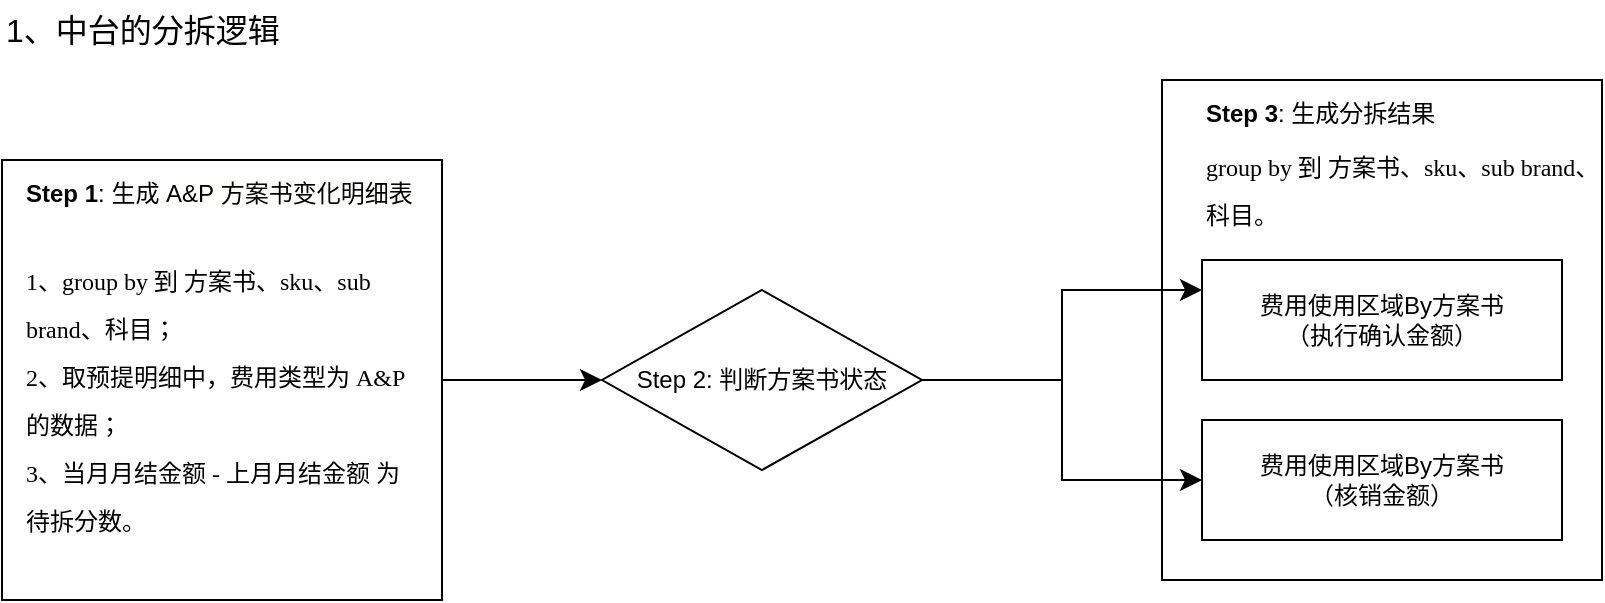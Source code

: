 <mxfile version="28.2.7">
  <diagram name="第 1 页" id="OqW3LYm-kRTg0cfdvNYn">
    <mxGraphModel dx="1426" dy="795" grid="1" gridSize="10" guides="1" tooltips="1" connect="1" arrows="1" fold="1" page="1" pageScale="1" pageWidth="827" pageHeight="1169" math="0" shadow="0">
      <root>
        <mxCell id="0" />
        <mxCell id="1" parent="0" />
        <mxCell id="HjwtmvMxZpDeh4qenirL-7" value="" style="rounded=0;whiteSpace=wrap;html=1;" vertex="1" parent="1">
          <mxGeometry x="630" y="200" width="220" height="250" as="geometry" />
        </mxCell>
        <mxCell id="HjwtmvMxZpDeh4qenirL-4" style="edgeStyle=none;curved=1;rounded=0;orthogonalLoop=1;jettySize=auto;html=1;entryX=0;entryY=0.5;entryDx=0;entryDy=0;fontSize=12;startSize=8;endSize=8;" edge="1" parent="1" source="cTed1zHCf9veyVw_R5J6-1" target="HjwtmvMxZpDeh4qenirL-2">
          <mxGeometry relative="1" as="geometry" />
        </mxCell>
        <mxCell id="cTed1zHCf9veyVw_R5J6-1" value="" style="rounded=0;whiteSpace=wrap;html=1;" parent="1" vertex="1">
          <mxGeometry x="50" y="240" width="220" height="220" as="geometry" />
        </mxCell>
        <mxCell id="cTed1zHCf9veyVw_R5J6-2" value="&lt;font style=&quot;font-size: 12px; color: rgb(0, 0, 0);&quot;&gt;&lt;b&gt;Step 1&lt;/b&gt;: &lt;font face=&quot;Helvetica&quot;&gt;生成&amp;nbsp;&lt;span style=&quot;background-color: rgb(255, 255, 254); white-space: pre;&quot;&gt;A&amp;amp;P&amp;nbsp;方案书变化明细表&lt;/span&gt;&lt;/font&gt;&lt;/font&gt;" style="text;strokeColor=none;fillColor=none;html=1;align=left;verticalAlign=middle;whiteSpace=wrap;rounded=0;fontSize=16;" parent="1" vertex="1">
          <mxGeometry x="60" y="240" width="200" height="30" as="geometry" />
        </mxCell>
        <mxCell id="cTed1zHCf9veyVw_R5J6-3" value="&lt;div style=&quot;line-height: 200%;&quot;&gt;&lt;font face=&quot;Tahoma&quot;&gt;1、group by 到 方案书、sku、sub brand、科目；&lt;/font&gt;&lt;div&gt;&lt;font face=&quot;Tahoma&quot;&gt;2、取预提明细中，费用类型为 A&amp;amp;P 的数据；&lt;/font&gt;&lt;/div&gt;&lt;div&gt;&lt;font face=&quot;Tahoma&quot;&gt;3、当月月结金额 - 上月月结金额 为待拆分数。&lt;/font&gt;&lt;/div&gt;&lt;/div&gt;" style="text;strokeColor=none;fillColor=none;html=1;align=left;verticalAlign=middle;whiteSpace=wrap;rounded=0;fontSize=12;" parent="1" vertex="1">
          <mxGeometry x="60" y="290" width="200" height="140" as="geometry" />
        </mxCell>
        <mxCell id="HjwtmvMxZpDeh4qenirL-11" style="edgeStyle=orthogonalEdgeStyle;rounded=0;orthogonalLoop=1;jettySize=auto;html=1;entryX=0;entryY=0.25;entryDx=0;entryDy=0;fontSize=12;startSize=8;endSize=8;" edge="1" parent="1" source="HjwtmvMxZpDeh4qenirL-2" target="HjwtmvMxZpDeh4qenirL-5">
          <mxGeometry relative="1" as="geometry" />
        </mxCell>
        <mxCell id="HjwtmvMxZpDeh4qenirL-12" style="edgeStyle=orthogonalEdgeStyle;rounded=0;orthogonalLoop=1;jettySize=auto;html=1;entryX=0;entryY=0.5;entryDx=0;entryDy=0;fontSize=12;startSize=8;endSize=8;exitX=1;exitY=0.5;exitDx=0;exitDy=0;" edge="1" parent="1" source="HjwtmvMxZpDeh4qenirL-2" target="HjwtmvMxZpDeh4qenirL-6">
          <mxGeometry relative="1" as="geometry" />
        </mxCell>
        <mxCell id="HjwtmvMxZpDeh4qenirL-2" value="Step 2: 判断方案书状态" style="rhombus;whiteSpace=wrap;html=1;" vertex="1" parent="1">
          <mxGeometry x="350" y="305" width="160" height="90" as="geometry" />
        </mxCell>
        <mxCell id="HjwtmvMxZpDeh4qenirL-5" value="费用使用区域By方案书&lt;div&gt;（执行确认金额）&lt;/div&gt;" style="rounded=0;whiteSpace=wrap;html=1;" vertex="1" parent="1">
          <mxGeometry x="650" y="290" width="180" height="60" as="geometry" />
        </mxCell>
        <mxCell id="HjwtmvMxZpDeh4qenirL-6" value="费用使用区域By方案书&lt;div&gt;（核销金额）&lt;/div&gt;" style="rounded=0;whiteSpace=wrap;html=1;" vertex="1" parent="1">
          <mxGeometry x="650" y="370" width="180" height="60" as="geometry" />
        </mxCell>
        <mxCell id="HjwtmvMxZpDeh4qenirL-8" value="&lt;font style=&quot;font-size: 12px; color: rgb(0, 0, 0);&quot;&gt;&lt;b&gt;Step 3&lt;/b&gt;: 生成分拆结果&lt;/font&gt;" style="text;strokeColor=none;fillColor=none;html=1;align=left;verticalAlign=middle;whiteSpace=wrap;rounded=0;fontSize=16;" vertex="1" parent="1">
          <mxGeometry x="650" y="200" width="130" height="30" as="geometry" />
        </mxCell>
        <mxCell id="HjwtmvMxZpDeh4qenirL-9" value="&lt;div style=&quot;line-height: 200%;&quot;&gt;&lt;font face=&quot;Tahoma&quot;&gt;group by 到 方案书、sku、sub brand、科目。&lt;/font&gt;&lt;/div&gt;" style="text;strokeColor=none;fillColor=none;html=1;align=left;verticalAlign=middle;whiteSpace=wrap;rounded=0;fontSize=12;" vertex="1" parent="1">
          <mxGeometry x="650" y="230" width="200" height="50" as="geometry" />
        </mxCell>
        <mxCell id="HjwtmvMxZpDeh4qenirL-13" value="1、中台的分拆逻辑" style="text;strokeColor=none;fillColor=none;html=1;align=left;verticalAlign=middle;whiteSpace=wrap;rounded=0;fontSize=16;" vertex="1" parent="1">
          <mxGeometry x="50" y="160" width="320" height="30" as="geometry" />
        </mxCell>
      </root>
    </mxGraphModel>
  </diagram>
</mxfile>
